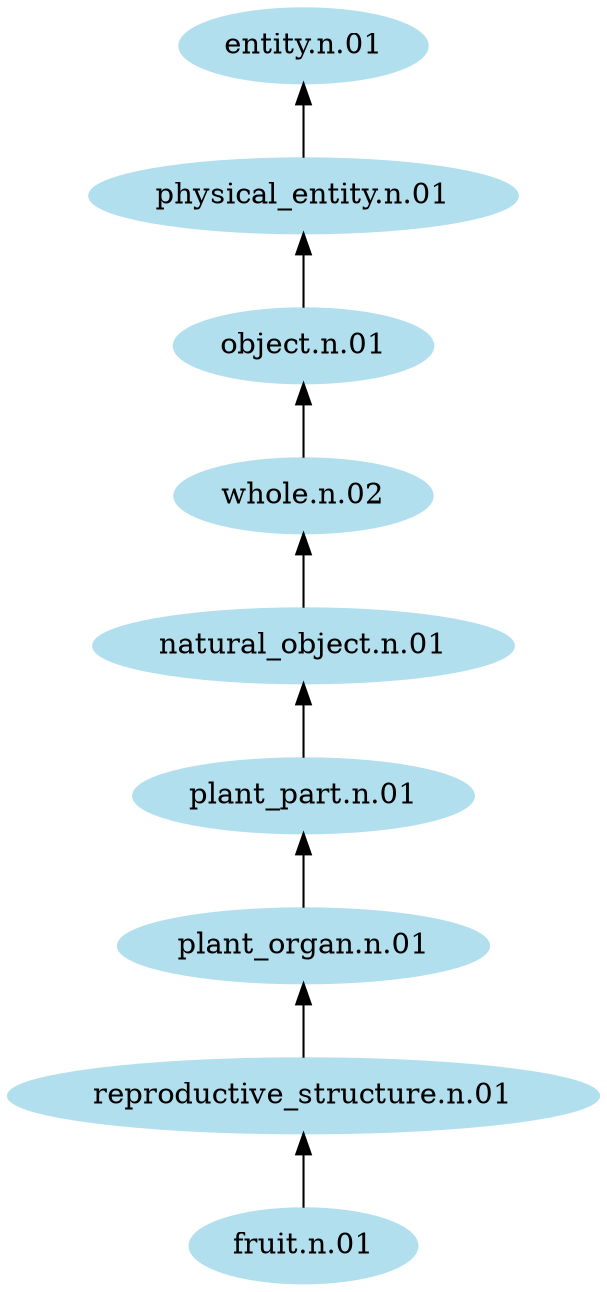 digraph unix {
	node [color=lightblue2 style=filled]
	rankdir=BT
	"fruit.n.01" -> "reproductive_structure.n.01"
	"reproductive_structure.n.01" -> "plant_organ.n.01"
	"plant_organ.n.01" -> "plant_part.n.01"
	"plant_part.n.01" -> "natural_object.n.01"
	"natural_object.n.01" -> "whole.n.02"
	"whole.n.02" -> "object.n.01"
	"object.n.01" -> "physical_entity.n.01"
	"physical_entity.n.01" -> "entity.n.01"
}
